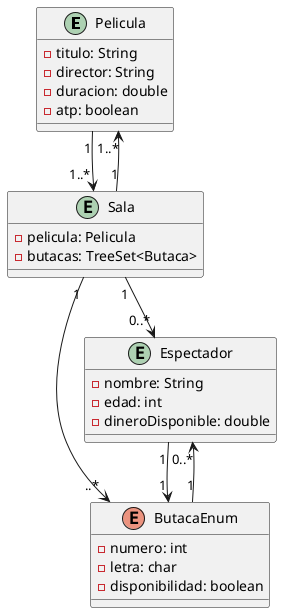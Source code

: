 @startuml cinema

entity Pelicula {
    - titulo: String
    - director: String
    - duracion: double
    - atp: boolean
}

entity Sala {
    - pelicula: Pelicula
    - butacas: TreeSet<Butaca>
}

enum ButacaEnum {
    - numero: int
    - letra: char
    - disponibilidad: boolean
}

entity Espectador {
    - nombre: String
    - edad: int
    - dineroDisponible: double
}

Sala "1" --> "1..*" Pelicula
Sala "1" --> "..*" ButacaEnum
Sala "1" --> "0..*" Espectador
ButacaEnum "1" --> "0..*" Espectador
Espectador "1" --> "1" ButacaEnum
Pelicula "1" --> "1..*" Sala

@enduml